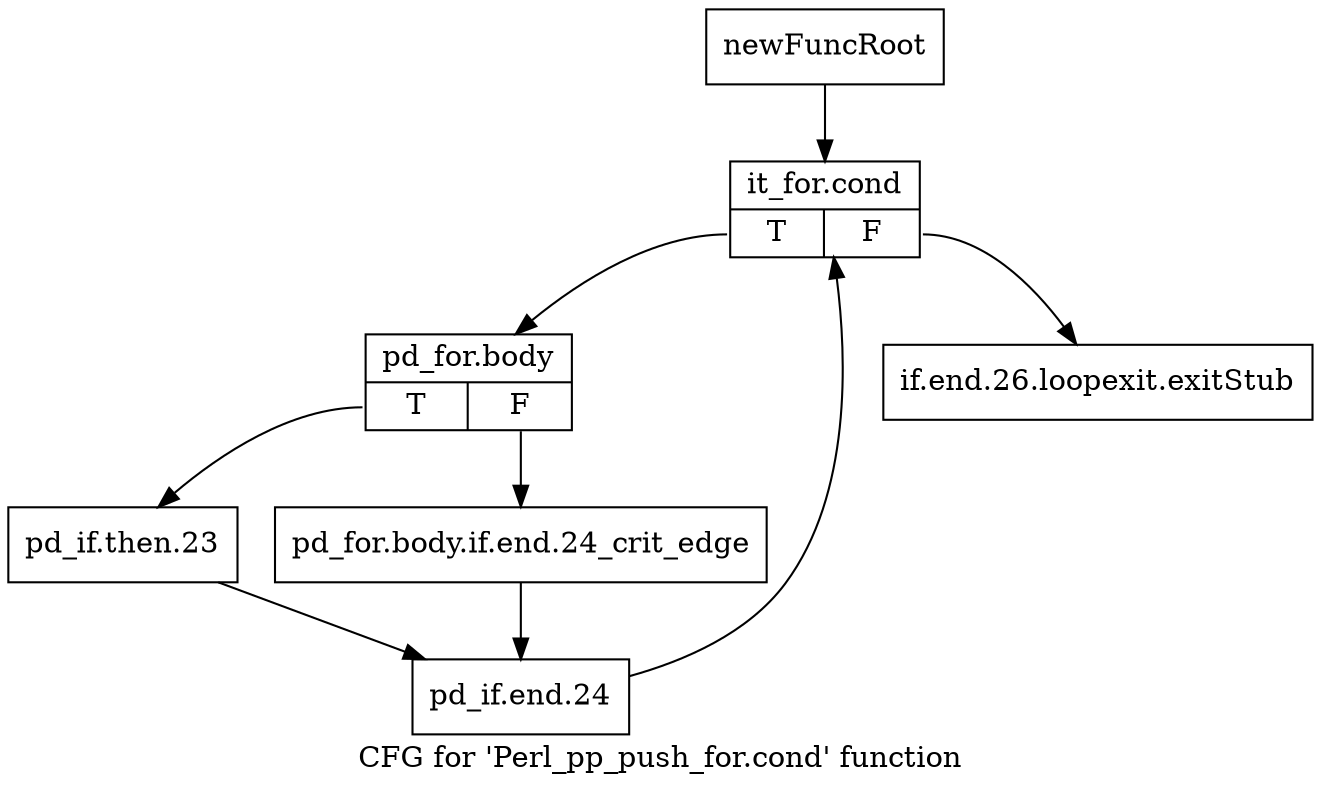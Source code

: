 digraph "CFG for 'Perl_pp_push_for.cond' function" {
	label="CFG for 'Perl_pp_push_for.cond' function";

	Node0x4be0b20 [shape=record,label="{newFuncRoot}"];
	Node0x4be0b20 -> Node0x4be0bc0;
	Node0x4be0b70 [shape=record,label="{if.end.26.loopexit.exitStub}"];
	Node0x4be0bc0 [shape=record,label="{it_for.cond|{<s0>T|<s1>F}}"];
	Node0x4be0bc0:s0 -> Node0x4be0c10;
	Node0x4be0bc0:s1 -> Node0x4be0b70;
	Node0x4be0c10 [shape=record,label="{pd_for.body|{<s0>T|<s1>F}}"];
	Node0x4be0c10:s0 -> Node0x4be0cb0;
	Node0x4be0c10:s1 -> Node0x4be0c60;
	Node0x4be0c60 [shape=record,label="{pd_for.body.if.end.24_crit_edge}"];
	Node0x4be0c60 -> Node0x4be0d00;
	Node0x4be0cb0 [shape=record,label="{pd_if.then.23}"];
	Node0x4be0cb0 -> Node0x4be0d00;
	Node0x4be0d00 [shape=record,label="{pd_if.end.24}"];
	Node0x4be0d00 -> Node0x4be0bc0;
}
